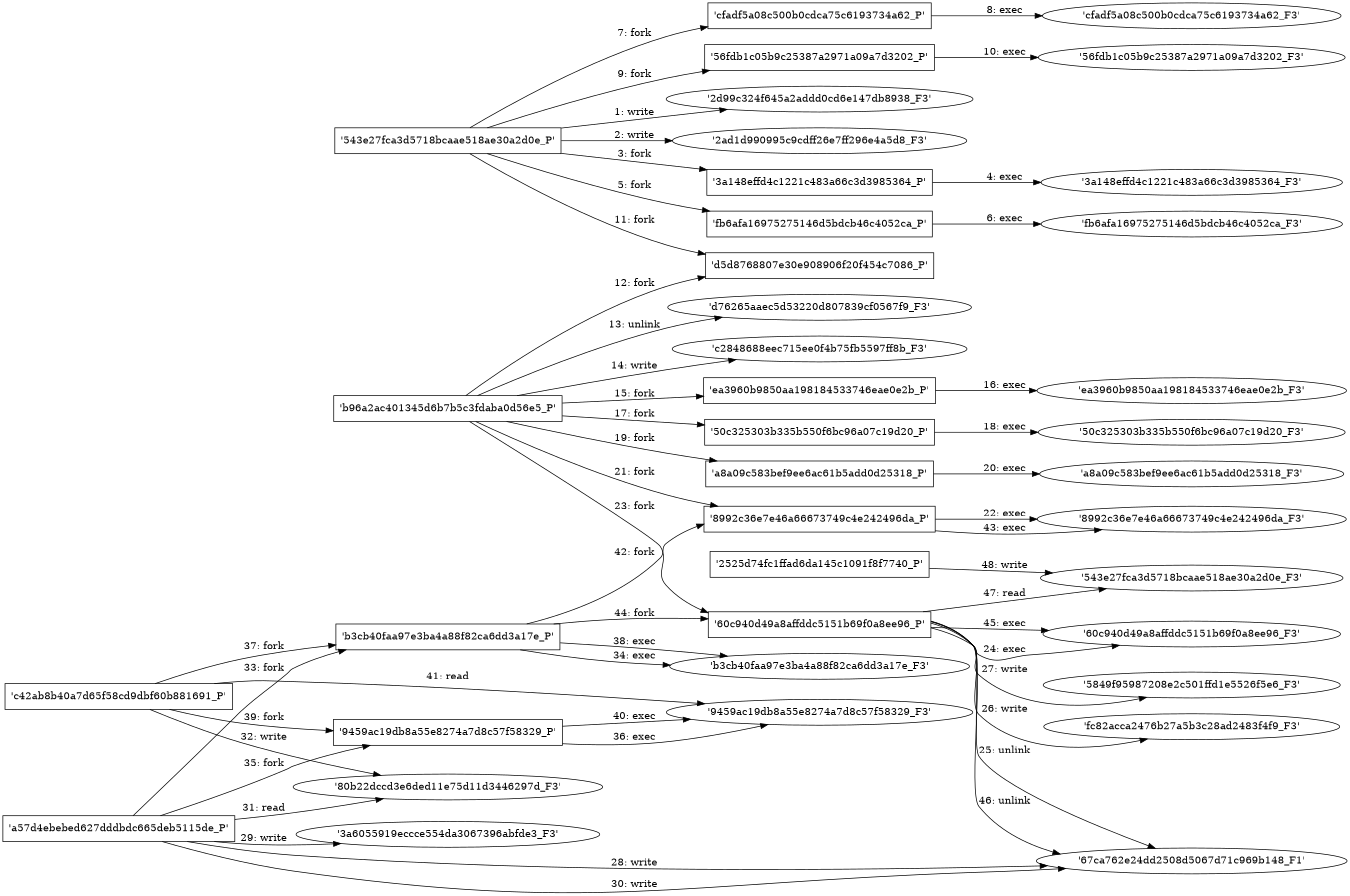 digraph "D:\Learning\Paper\apt\基于CTI的攻击预警\Dataset\攻击图\ASGfromALLCTI\Threat Roundup for January 24 to January 31.dot" {
rankdir="LR"
size="9"
fixedsize="false"
splines="true"
nodesep=0.3
ranksep=0
fontsize=10
overlap="scalexy"
engine= "neato"
	"'2d99c324f645a2addd0cd6e147db8938_F3'" [node_type=file shape=ellipse]
	"'543e27fca3d5718bcaae518ae30a2d0e_P'" [node_type=Process shape=box]
	"'543e27fca3d5718bcaae518ae30a2d0e_P'" -> "'2d99c324f645a2addd0cd6e147db8938_F3'" [label="1: write"]
	"'2ad1d990995c9cdff26e7ff296e4a5d8_F3'" [node_type=file shape=ellipse]
	"'543e27fca3d5718bcaae518ae30a2d0e_P'" [node_type=Process shape=box]
	"'543e27fca3d5718bcaae518ae30a2d0e_P'" -> "'2ad1d990995c9cdff26e7ff296e4a5d8_F3'" [label="2: write"]
	"'543e27fca3d5718bcaae518ae30a2d0e_P'" [node_type=Process shape=box]
	"'3a148effd4c1221c483a66c3d3985364_P'" [node_type=Process shape=box]
	"'543e27fca3d5718bcaae518ae30a2d0e_P'" -> "'3a148effd4c1221c483a66c3d3985364_P'" [label="3: fork"]
	"'3a148effd4c1221c483a66c3d3985364_P'" [node_type=Process shape=box]
	"'3a148effd4c1221c483a66c3d3985364_F3'" [node_type=File shape=ellipse]
	"'3a148effd4c1221c483a66c3d3985364_P'" -> "'3a148effd4c1221c483a66c3d3985364_F3'" [label="4: exec"]
	"'543e27fca3d5718bcaae518ae30a2d0e_P'" [node_type=Process shape=box]
	"'fb6afa16975275146d5bdcb46c4052ca_P'" [node_type=Process shape=box]
	"'543e27fca3d5718bcaae518ae30a2d0e_P'" -> "'fb6afa16975275146d5bdcb46c4052ca_P'" [label="5: fork"]
	"'fb6afa16975275146d5bdcb46c4052ca_P'" [node_type=Process shape=box]
	"'fb6afa16975275146d5bdcb46c4052ca_F3'" [node_type=File shape=ellipse]
	"'fb6afa16975275146d5bdcb46c4052ca_P'" -> "'fb6afa16975275146d5bdcb46c4052ca_F3'" [label="6: exec"]
	"'543e27fca3d5718bcaae518ae30a2d0e_P'" [node_type=Process shape=box]
	"'cfadf5a08c500b0cdca75c6193734a62_P'" [node_type=Process shape=box]
	"'543e27fca3d5718bcaae518ae30a2d0e_P'" -> "'cfadf5a08c500b0cdca75c6193734a62_P'" [label="7: fork"]
	"'cfadf5a08c500b0cdca75c6193734a62_P'" [node_type=Process shape=box]
	"'cfadf5a08c500b0cdca75c6193734a62_F3'" [node_type=File shape=ellipse]
	"'cfadf5a08c500b0cdca75c6193734a62_P'" -> "'cfadf5a08c500b0cdca75c6193734a62_F3'" [label="8: exec"]
	"'543e27fca3d5718bcaae518ae30a2d0e_P'" [node_type=Process shape=box]
	"'56fdb1c05b9c25387a2971a09a7d3202_P'" [node_type=Process shape=box]
	"'543e27fca3d5718bcaae518ae30a2d0e_P'" -> "'56fdb1c05b9c25387a2971a09a7d3202_P'" [label="9: fork"]
	"'56fdb1c05b9c25387a2971a09a7d3202_P'" [node_type=Process shape=box]
	"'56fdb1c05b9c25387a2971a09a7d3202_F3'" [node_type=File shape=ellipse]
	"'56fdb1c05b9c25387a2971a09a7d3202_P'" -> "'56fdb1c05b9c25387a2971a09a7d3202_F3'" [label="10: exec"]
	"'543e27fca3d5718bcaae518ae30a2d0e_P'" [node_type=Process shape=box]
	"'d5d8768807e30e908906f20f454c7086_P'" [node_type=Process shape=box]
	"'543e27fca3d5718bcaae518ae30a2d0e_P'" -> "'d5d8768807e30e908906f20f454c7086_P'" [label="11: fork"]
	"'b96a2ac401345d6b7b5c3fdaba0d56e5_P'" [node_type=Process shape=box]
	"'d5d8768807e30e908906f20f454c7086_P'" [node_type=Process shape=box]
	"'b96a2ac401345d6b7b5c3fdaba0d56e5_P'" -> "'d5d8768807e30e908906f20f454c7086_P'" [label="12: fork"]
	"'d76265aaec5d53220d807839cf0567f9_F3'" [node_type=file shape=ellipse]
	"'b96a2ac401345d6b7b5c3fdaba0d56e5_P'" [node_type=Process shape=box]
	"'b96a2ac401345d6b7b5c3fdaba0d56e5_P'" -> "'d76265aaec5d53220d807839cf0567f9_F3'" [label="13: unlink"]
	"'c2848688eec715ee0f4b75fb5597ff8b_F3'" [node_type=file shape=ellipse]
	"'b96a2ac401345d6b7b5c3fdaba0d56e5_P'" [node_type=Process shape=box]
	"'b96a2ac401345d6b7b5c3fdaba0d56e5_P'" -> "'c2848688eec715ee0f4b75fb5597ff8b_F3'" [label="14: write"]
	"'b96a2ac401345d6b7b5c3fdaba0d56e5_P'" [node_type=Process shape=box]
	"'ea3960b9850aa198184533746eae0e2b_P'" [node_type=Process shape=box]
	"'b96a2ac401345d6b7b5c3fdaba0d56e5_P'" -> "'ea3960b9850aa198184533746eae0e2b_P'" [label="15: fork"]
	"'ea3960b9850aa198184533746eae0e2b_P'" [node_type=Process shape=box]
	"'ea3960b9850aa198184533746eae0e2b_F3'" [node_type=File shape=ellipse]
	"'ea3960b9850aa198184533746eae0e2b_P'" -> "'ea3960b9850aa198184533746eae0e2b_F3'" [label="16: exec"]
	"'b96a2ac401345d6b7b5c3fdaba0d56e5_P'" [node_type=Process shape=box]
	"'50c325303b335b550f6bc96a07c19d20_P'" [node_type=Process shape=box]
	"'b96a2ac401345d6b7b5c3fdaba0d56e5_P'" -> "'50c325303b335b550f6bc96a07c19d20_P'" [label="17: fork"]
	"'50c325303b335b550f6bc96a07c19d20_P'" [node_type=Process shape=box]
	"'50c325303b335b550f6bc96a07c19d20_F3'" [node_type=File shape=ellipse]
	"'50c325303b335b550f6bc96a07c19d20_P'" -> "'50c325303b335b550f6bc96a07c19d20_F3'" [label="18: exec"]
	"'b96a2ac401345d6b7b5c3fdaba0d56e5_P'" [node_type=Process shape=box]
	"'a8a09c583bef9ee6ac61b5add0d25318_P'" [node_type=Process shape=box]
	"'b96a2ac401345d6b7b5c3fdaba0d56e5_P'" -> "'a8a09c583bef9ee6ac61b5add0d25318_P'" [label="19: fork"]
	"'a8a09c583bef9ee6ac61b5add0d25318_P'" [node_type=Process shape=box]
	"'a8a09c583bef9ee6ac61b5add0d25318_F3'" [node_type=File shape=ellipse]
	"'a8a09c583bef9ee6ac61b5add0d25318_P'" -> "'a8a09c583bef9ee6ac61b5add0d25318_F3'" [label="20: exec"]
	"'b96a2ac401345d6b7b5c3fdaba0d56e5_P'" [node_type=Process shape=box]
	"'8992c36e7e46a66673749c4e242496da_P'" [node_type=Process shape=box]
	"'b96a2ac401345d6b7b5c3fdaba0d56e5_P'" -> "'8992c36e7e46a66673749c4e242496da_P'" [label="21: fork"]
	"'8992c36e7e46a66673749c4e242496da_P'" [node_type=Process shape=box]
	"'8992c36e7e46a66673749c4e242496da_F3'" [node_type=File shape=ellipse]
	"'8992c36e7e46a66673749c4e242496da_P'" -> "'8992c36e7e46a66673749c4e242496da_F3'" [label="22: exec"]
	"'b96a2ac401345d6b7b5c3fdaba0d56e5_P'" [node_type=Process shape=box]
	"'60c940d49a8affddc5151b69f0a8ee96_P'" [node_type=Process shape=box]
	"'b96a2ac401345d6b7b5c3fdaba0d56e5_P'" -> "'60c940d49a8affddc5151b69f0a8ee96_P'" [label="23: fork"]
	"'60c940d49a8affddc5151b69f0a8ee96_P'" [node_type=Process shape=box]
	"'60c940d49a8affddc5151b69f0a8ee96_F3'" [node_type=File shape=ellipse]
	"'60c940d49a8affddc5151b69f0a8ee96_P'" -> "'60c940d49a8affddc5151b69f0a8ee96_F3'" [label="24: exec"]
	"'67ca762e24dd2508d5067d71c969b148_F1'" [node_type=file shape=ellipse]
	"'60c940d49a8affddc5151b69f0a8ee96_P'" [node_type=Process shape=box]
	"'60c940d49a8affddc5151b69f0a8ee96_P'" -> "'67ca762e24dd2508d5067d71c969b148_F1'" [label="25: unlink"]
	"'fc82acca2476b27a5b3c28ad2483f4f9_F3'" [node_type=file shape=ellipse]
	"'60c940d49a8affddc5151b69f0a8ee96_P'" [node_type=Process shape=box]
	"'60c940d49a8affddc5151b69f0a8ee96_P'" -> "'fc82acca2476b27a5b3c28ad2483f4f9_F3'" [label="26: write"]
	"'5849f95987208e2c501ffd1e5526f5e6_F3'" [node_type=file shape=ellipse]
	"'60c940d49a8affddc5151b69f0a8ee96_P'" [node_type=Process shape=box]
	"'60c940d49a8affddc5151b69f0a8ee96_P'" -> "'5849f95987208e2c501ffd1e5526f5e6_F3'" [label="27: write"]
	"'67ca762e24dd2508d5067d71c969b148_F1'" [node_type=file shape=ellipse]
	"'a57d4ebebed627dddbdc665deb5115de_P'" [node_type=Process shape=box]
	"'a57d4ebebed627dddbdc665deb5115de_P'" -> "'67ca762e24dd2508d5067d71c969b148_F1'" [label="28: write"]
	"'3a6055919eccce554da3067396abfde3_F3'" [node_type=file shape=ellipse]
	"'a57d4ebebed627dddbdc665deb5115de_P'" [node_type=Process shape=box]
	"'a57d4ebebed627dddbdc665deb5115de_P'" -> "'3a6055919eccce554da3067396abfde3_F3'" [label="29: write"]
	"'67ca762e24dd2508d5067d71c969b148_F1'" [node_type=file shape=ellipse]
	"'a57d4ebebed627dddbdc665deb5115de_P'" [node_type=Process shape=box]
	"'a57d4ebebed627dddbdc665deb5115de_P'" -> "'67ca762e24dd2508d5067d71c969b148_F1'" [label="30: write"]
	"'80b22dccd3e6ded11e75d11d3446297d_F3'" [node_type=file shape=ellipse]
	"'a57d4ebebed627dddbdc665deb5115de_P'" [node_type=Process shape=box]
	"'a57d4ebebed627dddbdc665deb5115de_P'" -> "'80b22dccd3e6ded11e75d11d3446297d_F3'" [label="31: read"]
	"'80b22dccd3e6ded11e75d11d3446297d_F3'" [node_type=file shape=ellipse]
	"'c42ab8b40a7d65f58cd9dbf60b881691_P'" [node_type=Process shape=box]
	"'c42ab8b40a7d65f58cd9dbf60b881691_P'" -> "'80b22dccd3e6ded11e75d11d3446297d_F3'" [label="32: write"]
	"'a57d4ebebed627dddbdc665deb5115de_P'" [node_type=Process shape=box]
	"'b3cb40faa97e3ba4a88f82ca6dd3a17e_P'" [node_type=Process shape=box]
	"'a57d4ebebed627dddbdc665deb5115de_P'" -> "'b3cb40faa97e3ba4a88f82ca6dd3a17e_P'" [label="33: fork"]
	"'b3cb40faa97e3ba4a88f82ca6dd3a17e_P'" [node_type=Process shape=box]
	"'b3cb40faa97e3ba4a88f82ca6dd3a17e_F3'" [node_type=File shape=ellipse]
	"'b3cb40faa97e3ba4a88f82ca6dd3a17e_P'" -> "'b3cb40faa97e3ba4a88f82ca6dd3a17e_F3'" [label="34: exec"]
	"'a57d4ebebed627dddbdc665deb5115de_P'" [node_type=Process shape=box]
	"'9459ac19db8a55e8274a7d8c57f58329_P'" [node_type=Process shape=box]
	"'a57d4ebebed627dddbdc665deb5115de_P'" -> "'9459ac19db8a55e8274a7d8c57f58329_P'" [label="35: fork"]
	"'9459ac19db8a55e8274a7d8c57f58329_P'" [node_type=Process shape=box]
	"'9459ac19db8a55e8274a7d8c57f58329_F3'" [node_type=File shape=ellipse]
	"'9459ac19db8a55e8274a7d8c57f58329_P'" -> "'9459ac19db8a55e8274a7d8c57f58329_F3'" [label="36: exec"]
	"'c42ab8b40a7d65f58cd9dbf60b881691_P'" [node_type=Process shape=box]
	"'b3cb40faa97e3ba4a88f82ca6dd3a17e_P'" [node_type=Process shape=box]
	"'c42ab8b40a7d65f58cd9dbf60b881691_P'" -> "'b3cb40faa97e3ba4a88f82ca6dd3a17e_P'" [label="37: fork"]
	"'b3cb40faa97e3ba4a88f82ca6dd3a17e_P'" [node_type=Process shape=box]
	"'b3cb40faa97e3ba4a88f82ca6dd3a17e_F3'" [node_type=File shape=ellipse]
	"'b3cb40faa97e3ba4a88f82ca6dd3a17e_P'" -> "'b3cb40faa97e3ba4a88f82ca6dd3a17e_F3'" [label="38: exec"]
	"'c42ab8b40a7d65f58cd9dbf60b881691_P'" [node_type=Process shape=box]
	"'9459ac19db8a55e8274a7d8c57f58329_P'" [node_type=Process shape=box]
	"'c42ab8b40a7d65f58cd9dbf60b881691_P'" -> "'9459ac19db8a55e8274a7d8c57f58329_P'" [label="39: fork"]
	"'9459ac19db8a55e8274a7d8c57f58329_P'" [node_type=Process shape=box]
	"'9459ac19db8a55e8274a7d8c57f58329_F3'" [node_type=File shape=ellipse]
	"'9459ac19db8a55e8274a7d8c57f58329_P'" -> "'9459ac19db8a55e8274a7d8c57f58329_F3'" [label="40: exec"]
	"'9459ac19db8a55e8274a7d8c57f58329_F3'" [node_type=file shape=ellipse]
	"'c42ab8b40a7d65f58cd9dbf60b881691_P'" [node_type=Process shape=box]
	"'c42ab8b40a7d65f58cd9dbf60b881691_P'" -> "'9459ac19db8a55e8274a7d8c57f58329_F3'" [label="41: read"]
	"'b3cb40faa97e3ba4a88f82ca6dd3a17e_P'" [node_type=Process shape=box]
	"'8992c36e7e46a66673749c4e242496da_P'" [node_type=Process shape=box]
	"'b3cb40faa97e3ba4a88f82ca6dd3a17e_P'" -> "'8992c36e7e46a66673749c4e242496da_P'" [label="42: fork"]
	"'8992c36e7e46a66673749c4e242496da_P'" [node_type=Process shape=box]
	"'8992c36e7e46a66673749c4e242496da_F3'" [node_type=File shape=ellipse]
	"'8992c36e7e46a66673749c4e242496da_P'" -> "'8992c36e7e46a66673749c4e242496da_F3'" [label="43: exec"]
	"'b3cb40faa97e3ba4a88f82ca6dd3a17e_P'" [node_type=Process shape=box]
	"'60c940d49a8affddc5151b69f0a8ee96_P'" [node_type=Process shape=box]
	"'b3cb40faa97e3ba4a88f82ca6dd3a17e_P'" -> "'60c940d49a8affddc5151b69f0a8ee96_P'" [label="44: fork"]
	"'60c940d49a8affddc5151b69f0a8ee96_P'" [node_type=Process shape=box]
	"'60c940d49a8affddc5151b69f0a8ee96_F3'" [node_type=File shape=ellipse]
	"'60c940d49a8affddc5151b69f0a8ee96_P'" -> "'60c940d49a8affddc5151b69f0a8ee96_F3'" [label="45: exec"]
	"'67ca762e24dd2508d5067d71c969b148_F1'" [node_type=file shape=ellipse]
	"'60c940d49a8affddc5151b69f0a8ee96_P'" [node_type=Process shape=box]
	"'60c940d49a8affddc5151b69f0a8ee96_P'" -> "'67ca762e24dd2508d5067d71c969b148_F1'" [label="46: unlink"]
	"'543e27fca3d5718bcaae518ae30a2d0e_F3'" [node_type=file shape=ellipse]
	"'60c940d49a8affddc5151b69f0a8ee96_P'" [node_type=Process shape=box]
	"'60c940d49a8affddc5151b69f0a8ee96_P'" -> "'543e27fca3d5718bcaae518ae30a2d0e_F3'" [label="47: read"]
	"'543e27fca3d5718bcaae518ae30a2d0e_F3'" [node_type=file shape=ellipse]
	"'2525d74fc1ffad6da145c1091f8f7740_P'" [node_type=Process shape=box]
	"'2525d74fc1ffad6da145c1091f8f7740_P'" -> "'543e27fca3d5718bcaae518ae30a2d0e_F3'" [label="48: write"]
}
